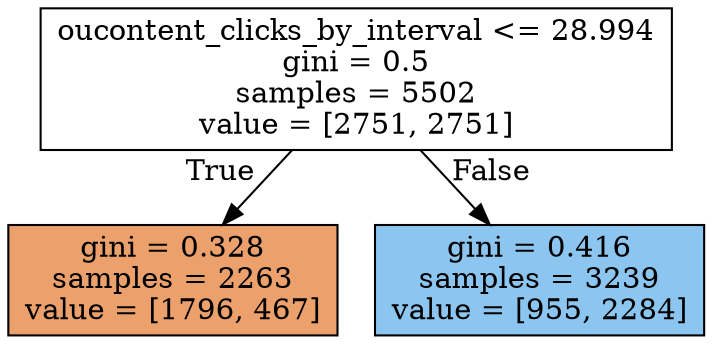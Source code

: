 digraph Tree {
node [shape=box, style="filled", color="black"] ;
0 [label="oucontent_clicks_by_interval <= 28.994\ngini = 0.5\nsamples = 5502\nvalue = [2751, 2751]", fillcolor="#e5813900"] ;
1 [label="gini = 0.328\nsamples = 2263\nvalue = [1796, 467]", fillcolor="#e58139bd"] ;
0 -> 1 [labeldistance=2.5, labelangle=45, headlabel="True"] ;
2 [label="gini = 0.416\nsamples = 3239\nvalue = [955, 2284]", fillcolor="#399de594"] ;
0 -> 2 [labeldistance=2.5, labelangle=-45, headlabel="False"] ;
}